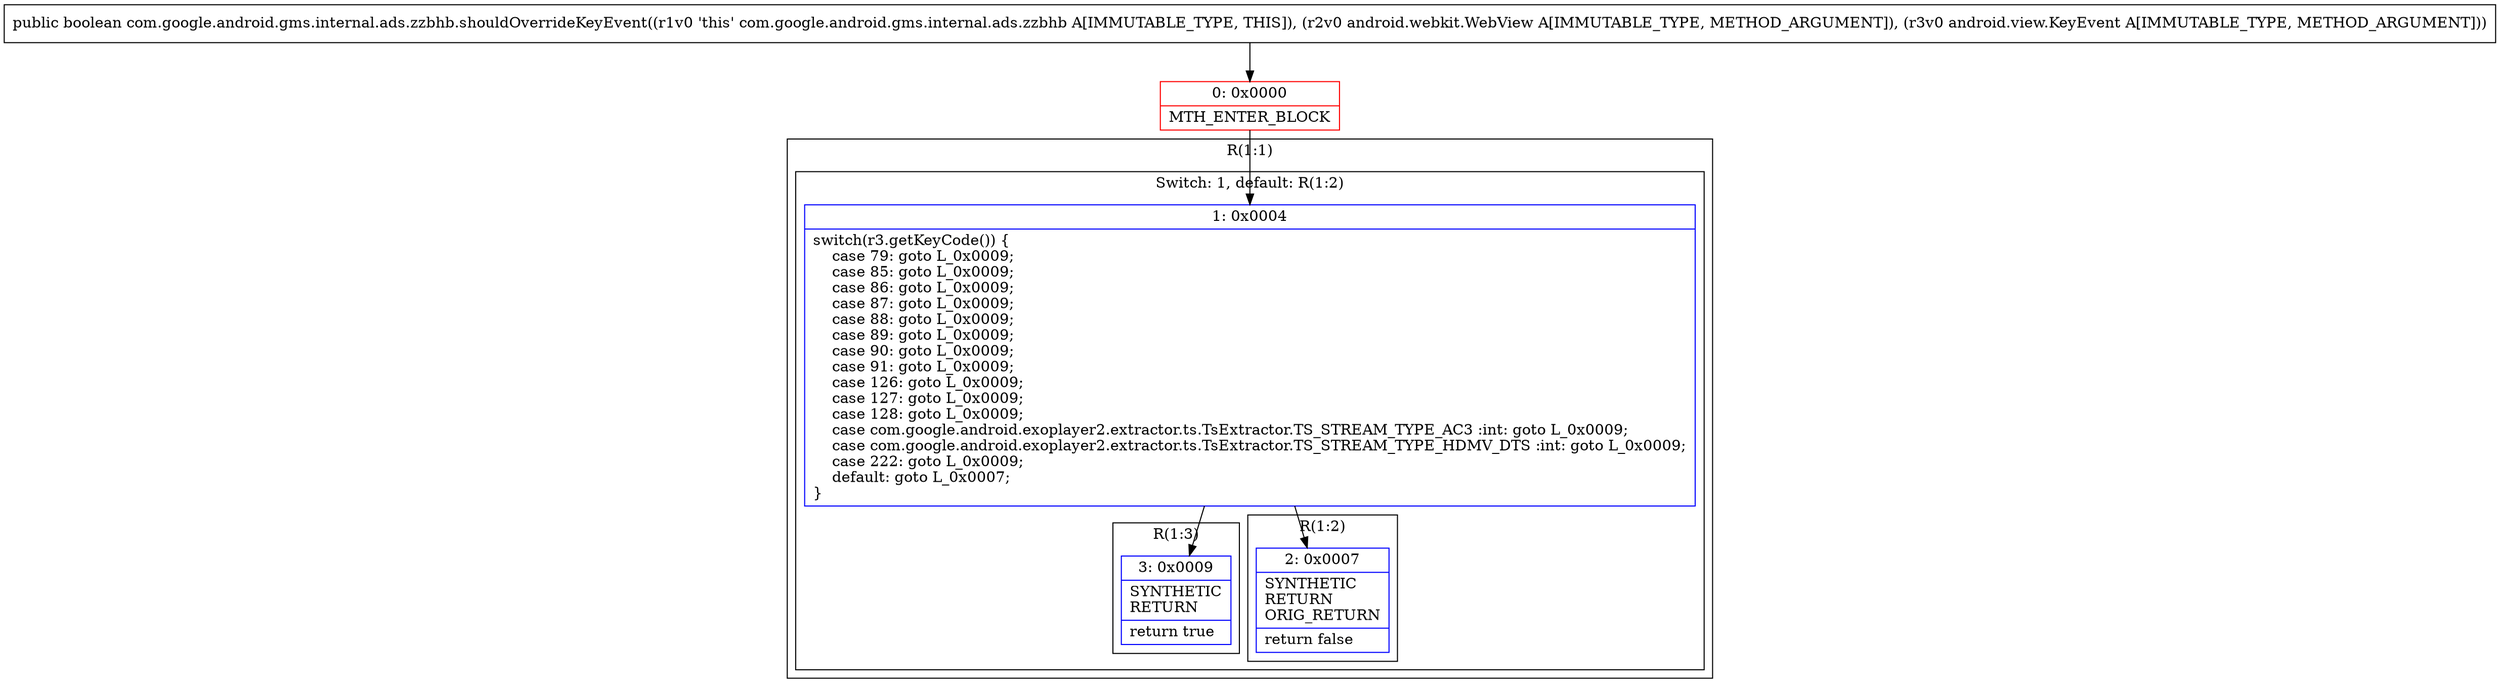 digraph "CFG forcom.google.android.gms.internal.ads.zzbhb.shouldOverrideKeyEvent(Landroid\/webkit\/WebView;Landroid\/view\/KeyEvent;)Z" {
subgraph cluster_Region_1114296134 {
label = "R(1:1)";
node [shape=record,color=blue];
subgraph cluster_SwitchRegion_62241401 {
label = "Switch: 1, default: R(1:2)";
node [shape=record,color=blue];
Node_1 [shape=record,label="{1\:\ 0x0004|switch(r3.getKeyCode()) \{\l    case 79: goto L_0x0009;\l    case 85: goto L_0x0009;\l    case 86: goto L_0x0009;\l    case 87: goto L_0x0009;\l    case 88: goto L_0x0009;\l    case 89: goto L_0x0009;\l    case 90: goto L_0x0009;\l    case 91: goto L_0x0009;\l    case 126: goto L_0x0009;\l    case 127: goto L_0x0009;\l    case 128: goto L_0x0009;\l    case com.google.android.exoplayer2.extractor.ts.TsExtractor.TS_STREAM_TYPE_AC3 :int: goto L_0x0009;\l    case com.google.android.exoplayer2.extractor.ts.TsExtractor.TS_STREAM_TYPE_HDMV_DTS :int: goto L_0x0009;\l    case 222: goto L_0x0009;\l    default: goto L_0x0007;\l\}\l}"];
subgraph cluster_Region_1810729824 {
label = "R(1:3)";
node [shape=record,color=blue];
Node_3 [shape=record,label="{3\:\ 0x0009|SYNTHETIC\lRETURN\l|return true\l}"];
}
subgraph cluster_Region_1342828531 {
label = "R(1:2)";
node [shape=record,color=blue];
Node_2 [shape=record,label="{2\:\ 0x0007|SYNTHETIC\lRETURN\lORIG_RETURN\l|return false\l}"];
}
}
}
Node_0 [shape=record,color=red,label="{0\:\ 0x0000|MTH_ENTER_BLOCK\l}"];
MethodNode[shape=record,label="{public boolean com.google.android.gms.internal.ads.zzbhb.shouldOverrideKeyEvent((r1v0 'this' com.google.android.gms.internal.ads.zzbhb A[IMMUTABLE_TYPE, THIS]), (r2v0 android.webkit.WebView A[IMMUTABLE_TYPE, METHOD_ARGUMENT]), (r3v0 android.view.KeyEvent A[IMMUTABLE_TYPE, METHOD_ARGUMENT])) }"];
MethodNode -> Node_0;
Node_1 -> Node_2;
Node_1 -> Node_3;
Node_0 -> Node_1;
}


